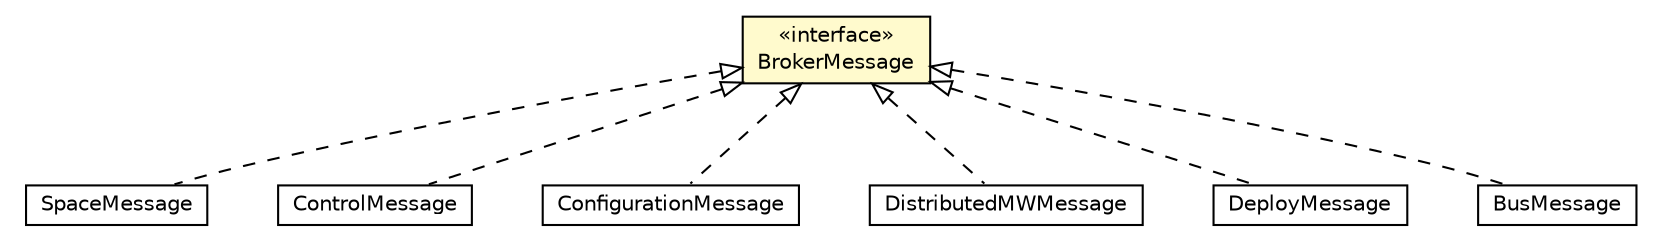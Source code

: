 #!/usr/local/bin/dot
#
# Class diagram 
# Generated by UMLGraph version R5_6-24-gf6e263 (http://www.umlgraph.org/)
#

digraph G {
	edge [fontname="Helvetica",fontsize=10,labelfontname="Helvetica",labelfontsize=10];
	node [fontname="Helvetica",fontsize=10,shape=plaintext];
	nodesep=0.25;
	ranksep=0.5;
	// org.universAAL.middleware.brokers.message.BrokerMessage
	c102873 [label=<<table title="org.universAAL.middleware.brokers.message.BrokerMessage" border="0" cellborder="1" cellspacing="0" cellpadding="2" port="p" bgcolor="lemonChiffon" href="./BrokerMessage.html">
		<tr><td><table border="0" cellspacing="0" cellpadding="1">
<tr><td align="center" balign="center"> &#171;interface&#187; </td></tr>
<tr><td align="center" balign="center"> BrokerMessage </td></tr>
		</table></td></tr>
		</table>>, URL="./BrokerMessage.html", fontname="Helvetica", fontcolor="black", fontsize=10.0];
	// org.universAAL.middleware.brokers.message.space.SpaceMessage
	c102875 [label=<<table title="org.universAAL.middleware.brokers.message.space.SpaceMessage" border="0" cellborder="1" cellspacing="0" cellpadding="2" port="p" href="./space/SpaceMessage.html">
		<tr><td><table border="0" cellspacing="0" cellpadding="1">
<tr><td align="center" balign="center"> SpaceMessage </td></tr>
		</table></td></tr>
		</table>>, URL="./space/SpaceMessage.html", fontname="Helvetica", fontcolor="black", fontsize=10.0];
	// org.universAAL.middleware.brokers.message.control.ControlMessage
	c102878 [label=<<table title="org.universAAL.middleware.brokers.message.control.ControlMessage" border="0" cellborder="1" cellspacing="0" cellpadding="2" port="p" href="./control/ControlMessage.html">
		<tr><td><table border="0" cellspacing="0" cellpadding="1">
<tr><td align="center" balign="center"> ControlMessage </td></tr>
		</table></td></tr>
		</table>>, URL="./control/ControlMessage.html", fontname="Helvetica", fontcolor="black", fontsize=10.0];
	// org.universAAL.middleware.brokers.message.configuration.ConfigurationMessage
	c102883 [label=<<table title="org.universAAL.middleware.brokers.message.configuration.ConfigurationMessage" border="0" cellborder="1" cellspacing="0" cellpadding="2" port="p" href="./configuration/ConfigurationMessage.html">
		<tr><td><table border="0" cellspacing="0" cellpadding="1">
<tr><td align="center" balign="center"> ConfigurationMessage </td></tr>
		</table></td></tr>
		</table>>, URL="./configuration/ConfigurationMessage.html", fontname="Helvetica", fontcolor="black", fontsize=10.0];
	// org.universAAL.middleware.brokers.message.distributedmw.DistributedMWMessage
	c102885 [label=<<table title="org.universAAL.middleware.brokers.message.distributedmw.DistributedMWMessage" border="0" cellborder="1" cellspacing="0" cellpadding="2" port="p" href="./distributedmw/DistributedMWMessage.html">
		<tr><td><table border="0" cellspacing="0" cellpadding="1">
<tr><td align="center" balign="center"> DistributedMWMessage </td></tr>
		</table></td></tr>
		</table>>, URL="./distributedmw/DistributedMWMessage.html", fontname="Helvetica", fontcolor="black", fontsize=10.0];
	// org.universAAL.middleware.brokers.message.deploy.DeployMessage
	c102890 [label=<<table title="org.universAAL.middleware.brokers.message.deploy.DeployMessage" border="0" cellborder="1" cellspacing="0" cellpadding="2" port="p" href="./deploy/DeployMessage.html">
		<tr><td><table border="0" cellspacing="0" cellpadding="1">
<tr><td align="center" balign="center"> DeployMessage </td></tr>
		</table></td></tr>
		</table>>, URL="./deploy/DeployMessage.html", fontname="Helvetica", fontcolor="black", fontsize=10.0];
	// org.universAAL.middleware.bus.msg.BusMessage
	c102989 [label=<<table title="org.universAAL.middleware.bus.msg.BusMessage" border="0" cellborder="1" cellspacing="0" cellpadding="2" port="p" href="../../bus/msg/BusMessage.html">
		<tr><td><table border="0" cellspacing="0" cellpadding="1">
<tr><td align="center" balign="center"> BusMessage </td></tr>
		</table></td></tr>
		</table>>, URL="../../bus/msg/BusMessage.html", fontname="Helvetica", fontcolor="black", fontsize=10.0];
	//org.universAAL.middleware.brokers.message.space.SpaceMessage implements org.universAAL.middleware.brokers.message.BrokerMessage
	c102873:p -> c102875:p [dir=back,arrowtail=empty,style=dashed];
	//org.universAAL.middleware.brokers.message.control.ControlMessage implements org.universAAL.middleware.brokers.message.BrokerMessage
	c102873:p -> c102878:p [dir=back,arrowtail=empty,style=dashed];
	//org.universAAL.middleware.brokers.message.configuration.ConfigurationMessage implements org.universAAL.middleware.brokers.message.BrokerMessage
	c102873:p -> c102883:p [dir=back,arrowtail=empty,style=dashed];
	//org.universAAL.middleware.brokers.message.distributedmw.DistributedMWMessage implements org.universAAL.middleware.brokers.message.BrokerMessage
	c102873:p -> c102885:p [dir=back,arrowtail=empty,style=dashed];
	//org.universAAL.middleware.brokers.message.deploy.DeployMessage implements org.universAAL.middleware.brokers.message.BrokerMessage
	c102873:p -> c102890:p [dir=back,arrowtail=empty,style=dashed];
	//org.universAAL.middleware.bus.msg.BusMessage implements org.universAAL.middleware.brokers.message.BrokerMessage
	c102873:p -> c102989:p [dir=back,arrowtail=empty,style=dashed];
}

